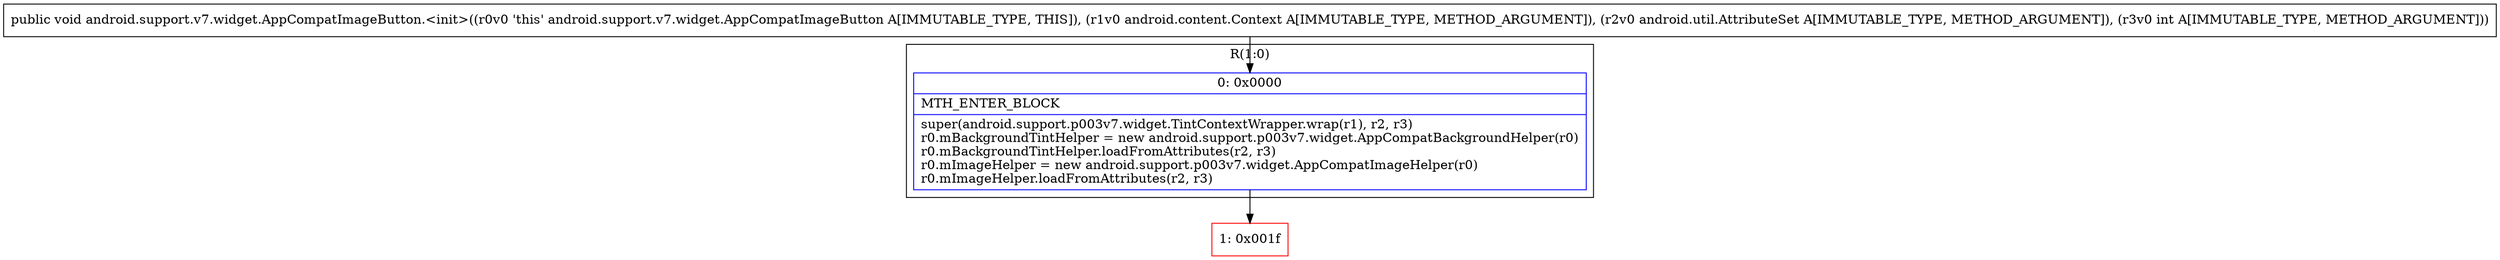 digraph "CFG forandroid.support.v7.widget.AppCompatImageButton.\<init\>(Landroid\/content\/Context;Landroid\/util\/AttributeSet;I)V" {
subgraph cluster_Region_172181407 {
label = "R(1:0)";
node [shape=record,color=blue];
Node_0 [shape=record,label="{0\:\ 0x0000|MTH_ENTER_BLOCK\l|super(android.support.p003v7.widget.TintContextWrapper.wrap(r1), r2, r3)\lr0.mBackgroundTintHelper = new android.support.p003v7.widget.AppCompatBackgroundHelper(r0)\lr0.mBackgroundTintHelper.loadFromAttributes(r2, r3)\lr0.mImageHelper = new android.support.p003v7.widget.AppCompatImageHelper(r0)\lr0.mImageHelper.loadFromAttributes(r2, r3)\l}"];
}
Node_1 [shape=record,color=red,label="{1\:\ 0x001f}"];
MethodNode[shape=record,label="{public void android.support.v7.widget.AppCompatImageButton.\<init\>((r0v0 'this' android.support.v7.widget.AppCompatImageButton A[IMMUTABLE_TYPE, THIS]), (r1v0 android.content.Context A[IMMUTABLE_TYPE, METHOD_ARGUMENT]), (r2v0 android.util.AttributeSet A[IMMUTABLE_TYPE, METHOD_ARGUMENT]), (r3v0 int A[IMMUTABLE_TYPE, METHOD_ARGUMENT])) }"];
MethodNode -> Node_0;
Node_0 -> Node_1;
}


